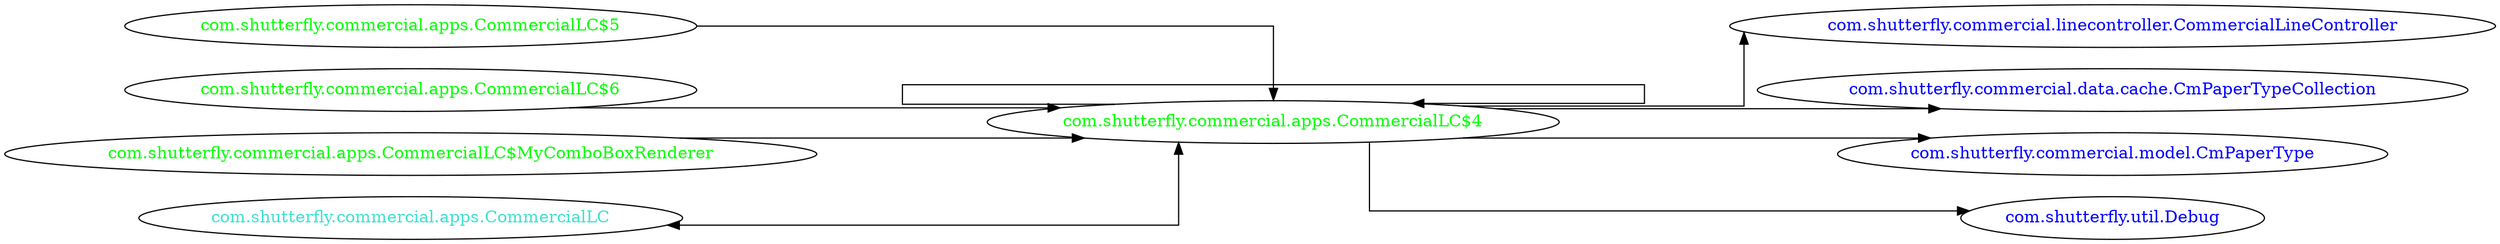 digraph dependencyGraph {
 concentrate=true;
 ranksep="2.0";
 rankdir="LR"; 
 splines="ortho";
"com.shutterfly.commercial.apps.CommercialLC$4" [fontcolor="red"];
"com.shutterfly.commercial.linecontroller.CommercialLineController" [ fontcolor="blue" ];
"com.shutterfly.commercial.apps.CommercialLC$4"->"com.shutterfly.commercial.linecontroller.CommercialLineController";
"com.shutterfly.commercial.data.cache.CmPaperTypeCollection" [ fontcolor="blue" ];
"com.shutterfly.commercial.apps.CommercialLC$4"->"com.shutterfly.commercial.data.cache.CmPaperTypeCollection";
"com.shutterfly.commercial.model.CmPaperType" [ fontcolor="blue" ];
"com.shutterfly.commercial.apps.CommercialLC$4"->"com.shutterfly.commercial.model.CmPaperType";
"com.shutterfly.util.Debug" [ fontcolor="blue" ];
"com.shutterfly.commercial.apps.CommercialLC$4"->"com.shutterfly.util.Debug";
"com.shutterfly.commercial.apps.CommercialLC$4" [ fontcolor="green" ];
"com.shutterfly.commercial.apps.CommercialLC$4"->"com.shutterfly.commercial.apps.CommercialLC$4";
"com.shutterfly.commercial.apps.CommercialLC$5" [ fontcolor="green" ];
"com.shutterfly.commercial.apps.CommercialLC$5"->"com.shutterfly.commercial.apps.CommercialLC$4";
"com.shutterfly.commercial.apps.CommercialLC$6" [ fontcolor="green" ];
"com.shutterfly.commercial.apps.CommercialLC$6"->"com.shutterfly.commercial.apps.CommercialLC$4";
"com.shutterfly.commercial.apps.CommercialLC$MyComboBoxRenderer" [ fontcolor="green" ];
"com.shutterfly.commercial.apps.CommercialLC$MyComboBoxRenderer"->"com.shutterfly.commercial.apps.CommercialLC$4";
"com.shutterfly.commercial.apps.CommercialLC" [ fontcolor="turquoise" ];
"com.shutterfly.commercial.apps.CommercialLC"->"com.shutterfly.commercial.apps.CommercialLC$4" [dir=both];
}